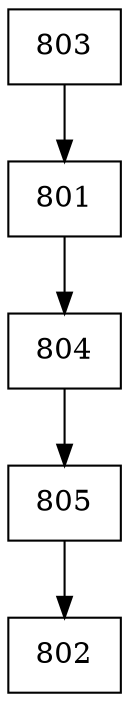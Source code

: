 digraph G {
  node [shape=record];
  node0 [label="{803}"];
  node0 -> node1;
  node1 [label="{801}"];
  node1 -> node2;
  node2 [label="{804}"];
  node2 -> node3;
  node3 [label="{805}"];
  node3 -> node4;
  node4 [label="{802}"];
}
